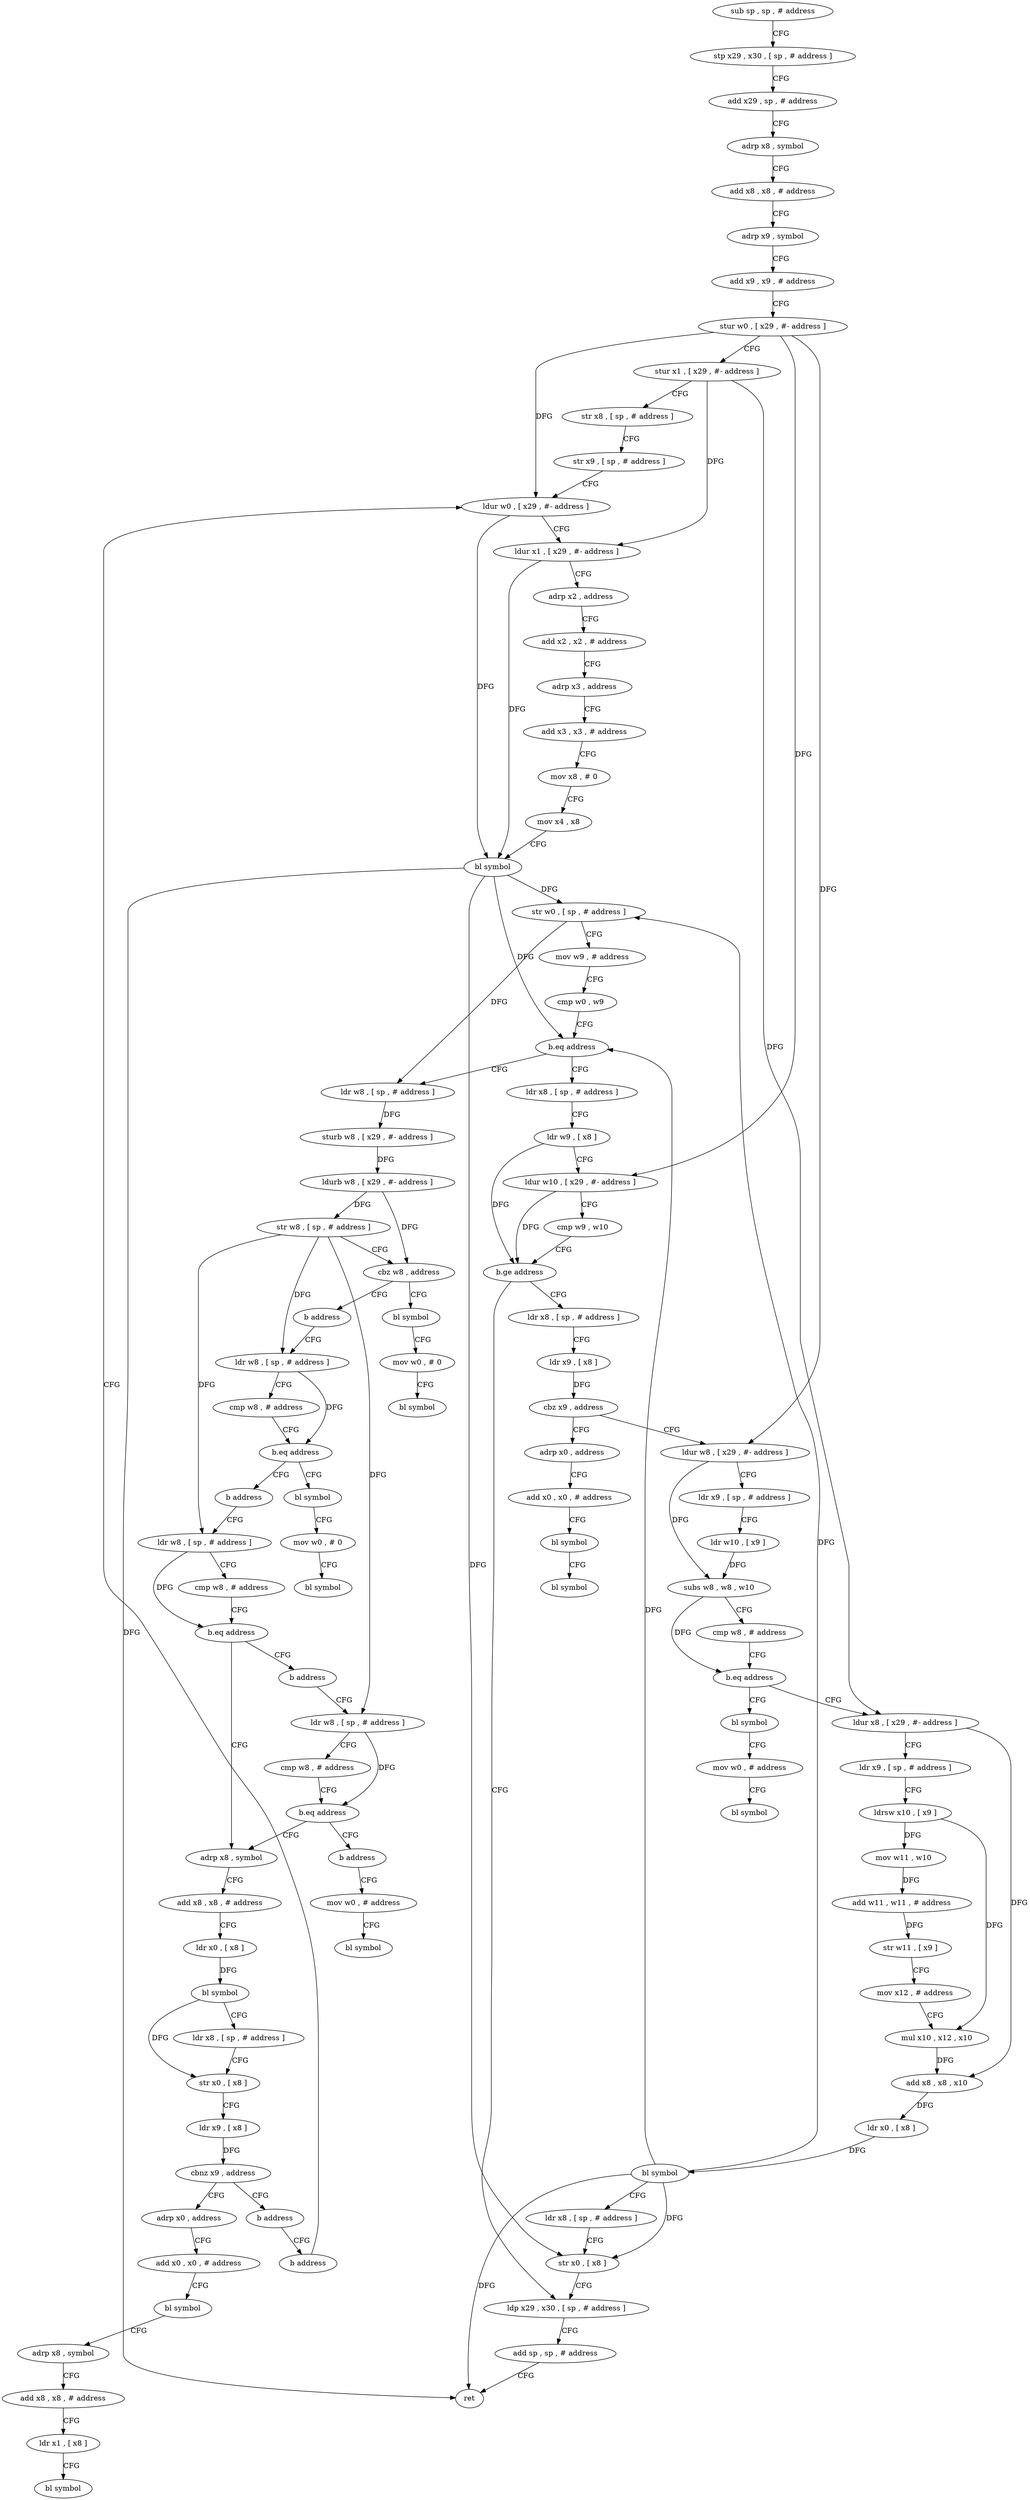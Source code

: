 digraph "func" {
"4217104" [label = "sub sp , sp , # address" ]
"4217108" [label = "stp x29 , x30 , [ sp , # address ]" ]
"4217112" [label = "add x29 , sp , # address" ]
"4217116" [label = "adrp x8 , symbol" ]
"4217120" [label = "add x8 , x8 , # address" ]
"4217124" [label = "adrp x9 , symbol" ]
"4217128" [label = "add x9 , x9 , # address" ]
"4217132" [label = "stur w0 , [ x29 , #- address ]" ]
"4217136" [label = "stur x1 , [ x29 , #- address ]" ]
"4217140" [label = "str x8 , [ sp , # address ]" ]
"4217144" [label = "str x9 , [ sp , # address ]" ]
"4217148" [label = "ldur w0 , [ x29 , #- address ]" ]
"4217372" [label = "ldr x8 , [ sp , # address ]" ]
"4217376" [label = "ldr w9 , [ x8 ]" ]
"4217380" [label = "ldur w10 , [ x29 , #- address ]" ]
"4217384" [label = "cmp w9 , w10" ]
"4217388" [label = "b.ge address" ]
"4217508" [label = "ldp x29 , x30 , [ sp , # address ]" ]
"4217392" [label = "ldr x8 , [ sp , # address ]" ]
"4217200" [label = "ldr w8 , [ sp , # address ]" ]
"4217204" [label = "sturb w8 , [ x29 , #- address ]" ]
"4217208" [label = "ldurb w8 , [ x29 , #- address ]" ]
"4217212" [label = "str w8 , [ sp , # address ]" ]
"4217216" [label = "cbz w8 , address" ]
"4217272" [label = "bl symbol" ]
"4217220" [label = "b address" ]
"4217512" [label = "add sp , sp , # address" ]
"4217516" [label = "ret" ]
"4217396" [label = "ldr x9 , [ x8 ]" ]
"4217400" [label = "cbz x9 , address" ]
"4217420" [label = "ldur w8 , [ x29 , #- address ]" ]
"4217404" [label = "adrp x0 , address" ]
"4217276" [label = "mov w0 , # 0" ]
"4217280" [label = "bl symbol" ]
"4217224" [label = "ldr w8 , [ sp , # address ]" ]
"4217424" [label = "ldr x9 , [ sp , # address ]" ]
"4217428" [label = "ldr w10 , [ x9 ]" ]
"4217432" [label = "subs w8 , w8 , w10" ]
"4217436" [label = "cmp w8 , # address" ]
"4217440" [label = "b.eq address" ]
"4217456" [label = "ldur x8 , [ x29 , #- address ]" ]
"4217444" [label = "bl symbol" ]
"4217408" [label = "add x0 , x0 , # address" ]
"4217412" [label = "bl symbol" ]
"4217416" [label = "bl symbol" ]
"4217228" [label = "cmp w8 , # address" ]
"4217232" [label = "b.eq address" ]
"4217284" [label = "bl symbol" ]
"4217236" [label = "b address" ]
"4217460" [label = "ldr x9 , [ sp , # address ]" ]
"4217464" [label = "ldrsw x10 , [ x9 ]" ]
"4217468" [label = "mov w11 , w10" ]
"4217472" [label = "add w11 , w11 , # address" ]
"4217476" [label = "str w11 , [ x9 ]" ]
"4217480" [label = "mov x12 , # address" ]
"4217484" [label = "mul x10 , x12 , x10" ]
"4217488" [label = "add x8 , x8 , x10" ]
"4217492" [label = "ldr x0 , [ x8 ]" ]
"4217496" [label = "bl symbol" ]
"4217500" [label = "ldr x8 , [ sp , # address ]" ]
"4217504" [label = "str x0 , [ x8 ]" ]
"4217448" [label = "mov w0 , # address" ]
"4217452" [label = "bl symbol" ]
"4217288" [label = "mov w0 , # 0" ]
"4217292" [label = "bl symbol" ]
"4217240" [label = "ldr w8 , [ sp , # address ]" ]
"4217244" [label = "cmp w8 , # address" ]
"4217248" [label = "b.eq address" ]
"4217296" [label = "adrp x8 , symbol" ]
"4217252" [label = "b address" ]
"4217300" [label = "add x8 , x8 , # address" ]
"4217304" [label = "ldr x0 , [ x8 ]" ]
"4217308" [label = "bl symbol" ]
"4217312" [label = "ldr x8 , [ sp , # address ]" ]
"4217316" [label = "str x0 , [ x8 ]" ]
"4217320" [label = "ldr x9 , [ x8 ]" ]
"4217324" [label = "cbnz x9 , address" ]
"4217356" [label = "b address" ]
"4217328" [label = "adrp x0 , address" ]
"4217256" [label = "ldr w8 , [ sp , # address ]" ]
"4217368" [label = "b address" ]
"4217332" [label = "add x0 , x0 , # address" ]
"4217336" [label = "bl symbol" ]
"4217340" [label = "adrp x8 , symbol" ]
"4217344" [label = "add x8 , x8 , # address" ]
"4217348" [label = "ldr x1 , [ x8 ]" ]
"4217352" [label = "bl symbol" ]
"4217260" [label = "cmp w8 , # address" ]
"4217264" [label = "b.eq address" ]
"4217268" [label = "b address" ]
"4217360" [label = "mov w0 , # address" ]
"4217152" [label = "ldur x1 , [ x29 , #- address ]" ]
"4217156" [label = "adrp x2 , address" ]
"4217160" [label = "add x2 , x2 , # address" ]
"4217164" [label = "adrp x3 , address" ]
"4217168" [label = "add x3 , x3 , # address" ]
"4217172" [label = "mov x8 , # 0" ]
"4217176" [label = "mov x4 , x8" ]
"4217180" [label = "bl symbol" ]
"4217184" [label = "str w0 , [ sp , # address ]" ]
"4217188" [label = "mov w9 , # address" ]
"4217192" [label = "cmp w0 , w9" ]
"4217196" [label = "b.eq address" ]
"4217364" [label = "bl symbol" ]
"4217104" -> "4217108" [ label = "CFG" ]
"4217108" -> "4217112" [ label = "CFG" ]
"4217112" -> "4217116" [ label = "CFG" ]
"4217116" -> "4217120" [ label = "CFG" ]
"4217120" -> "4217124" [ label = "CFG" ]
"4217124" -> "4217128" [ label = "CFG" ]
"4217128" -> "4217132" [ label = "CFG" ]
"4217132" -> "4217136" [ label = "CFG" ]
"4217132" -> "4217148" [ label = "DFG" ]
"4217132" -> "4217380" [ label = "DFG" ]
"4217132" -> "4217420" [ label = "DFG" ]
"4217136" -> "4217140" [ label = "CFG" ]
"4217136" -> "4217152" [ label = "DFG" ]
"4217136" -> "4217456" [ label = "DFG" ]
"4217140" -> "4217144" [ label = "CFG" ]
"4217144" -> "4217148" [ label = "CFG" ]
"4217148" -> "4217152" [ label = "CFG" ]
"4217148" -> "4217180" [ label = "DFG" ]
"4217372" -> "4217376" [ label = "CFG" ]
"4217376" -> "4217380" [ label = "CFG" ]
"4217376" -> "4217388" [ label = "DFG" ]
"4217380" -> "4217384" [ label = "CFG" ]
"4217380" -> "4217388" [ label = "DFG" ]
"4217384" -> "4217388" [ label = "CFG" ]
"4217388" -> "4217508" [ label = "CFG" ]
"4217388" -> "4217392" [ label = "CFG" ]
"4217508" -> "4217512" [ label = "CFG" ]
"4217392" -> "4217396" [ label = "CFG" ]
"4217200" -> "4217204" [ label = "DFG" ]
"4217204" -> "4217208" [ label = "DFG" ]
"4217208" -> "4217212" [ label = "DFG" ]
"4217208" -> "4217216" [ label = "DFG" ]
"4217212" -> "4217216" [ label = "CFG" ]
"4217212" -> "4217224" [ label = "DFG" ]
"4217212" -> "4217240" [ label = "DFG" ]
"4217212" -> "4217256" [ label = "DFG" ]
"4217216" -> "4217272" [ label = "CFG" ]
"4217216" -> "4217220" [ label = "CFG" ]
"4217272" -> "4217276" [ label = "CFG" ]
"4217220" -> "4217224" [ label = "CFG" ]
"4217512" -> "4217516" [ label = "CFG" ]
"4217396" -> "4217400" [ label = "DFG" ]
"4217400" -> "4217420" [ label = "CFG" ]
"4217400" -> "4217404" [ label = "CFG" ]
"4217420" -> "4217424" [ label = "CFG" ]
"4217420" -> "4217432" [ label = "DFG" ]
"4217404" -> "4217408" [ label = "CFG" ]
"4217276" -> "4217280" [ label = "CFG" ]
"4217224" -> "4217228" [ label = "CFG" ]
"4217224" -> "4217232" [ label = "DFG" ]
"4217424" -> "4217428" [ label = "CFG" ]
"4217428" -> "4217432" [ label = "DFG" ]
"4217432" -> "4217436" [ label = "CFG" ]
"4217432" -> "4217440" [ label = "DFG" ]
"4217436" -> "4217440" [ label = "CFG" ]
"4217440" -> "4217456" [ label = "CFG" ]
"4217440" -> "4217444" [ label = "CFG" ]
"4217456" -> "4217460" [ label = "CFG" ]
"4217456" -> "4217488" [ label = "DFG" ]
"4217444" -> "4217448" [ label = "CFG" ]
"4217408" -> "4217412" [ label = "CFG" ]
"4217412" -> "4217416" [ label = "CFG" ]
"4217228" -> "4217232" [ label = "CFG" ]
"4217232" -> "4217284" [ label = "CFG" ]
"4217232" -> "4217236" [ label = "CFG" ]
"4217284" -> "4217288" [ label = "CFG" ]
"4217236" -> "4217240" [ label = "CFG" ]
"4217460" -> "4217464" [ label = "CFG" ]
"4217464" -> "4217468" [ label = "DFG" ]
"4217464" -> "4217484" [ label = "DFG" ]
"4217468" -> "4217472" [ label = "DFG" ]
"4217472" -> "4217476" [ label = "DFG" ]
"4217476" -> "4217480" [ label = "CFG" ]
"4217480" -> "4217484" [ label = "CFG" ]
"4217484" -> "4217488" [ label = "DFG" ]
"4217488" -> "4217492" [ label = "DFG" ]
"4217492" -> "4217496" [ label = "DFG" ]
"4217496" -> "4217500" [ label = "CFG" ]
"4217496" -> "4217184" [ label = "DFG" ]
"4217496" -> "4217196" [ label = "DFG" ]
"4217496" -> "4217516" [ label = "DFG" ]
"4217496" -> "4217504" [ label = "DFG" ]
"4217500" -> "4217504" [ label = "CFG" ]
"4217504" -> "4217508" [ label = "CFG" ]
"4217448" -> "4217452" [ label = "CFG" ]
"4217288" -> "4217292" [ label = "CFG" ]
"4217240" -> "4217244" [ label = "CFG" ]
"4217240" -> "4217248" [ label = "DFG" ]
"4217244" -> "4217248" [ label = "CFG" ]
"4217248" -> "4217296" [ label = "CFG" ]
"4217248" -> "4217252" [ label = "CFG" ]
"4217296" -> "4217300" [ label = "CFG" ]
"4217252" -> "4217256" [ label = "CFG" ]
"4217300" -> "4217304" [ label = "CFG" ]
"4217304" -> "4217308" [ label = "DFG" ]
"4217308" -> "4217312" [ label = "CFG" ]
"4217308" -> "4217316" [ label = "DFG" ]
"4217312" -> "4217316" [ label = "CFG" ]
"4217316" -> "4217320" [ label = "CFG" ]
"4217320" -> "4217324" [ label = "DFG" ]
"4217324" -> "4217356" [ label = "CFG" ]
"4217324" -> "4217328" [ label = "CFG" ]
"4217356" -> "4217368" [ label = "CFG" ]
"4217328" -> "4217332" [ label = "CFG" ]
"4217256" -> "4217260" [ label = "CFG" ]
"4217256" -> "4217264" [ label = "DFG" ]
"4217368" -> "4217148" [ label = "CFG" ]
"4217332" -> "4217336" [ label = "CFG" ]
"4217336" -> "4217340" [ label = "CFG" ]
"4217340" -> "4217344" [ label = "CFG" ]
"4217344" -> "4217348" [ label = "CFG" ]
"4217348" -> "4217352" [ label = "CFG" ]
"4217260" -> "4217264" [ label = "CFG" ]
"4217264" -> "4217296" [ label = "CFG" ]
"4217264" -> "4217268" [ label = "CFG" ]
"4217268" -> "4217360" [ label = "CFG" ]
"4217360" -> "4217364" [ label = "CFG" ]
"4217152" -> "4217156" [ label = "CFG" ]
"4217152" -> "4217180" [ label = "DFG" ]
"4217156" -> "4217160" [ label = "CFG" ]
"4217160" -> "4217164" [ label = "CFG" ]
"4217164" -> "4217168" [ label = "CFG" ]
"4217168" -> "4217172" [ label = "CFG" ]
"4217172" -> "4217176" [ label = "CFG" ]
"4217176" -> "4217180" [ label = "CFG" ]
"4217180" -> "4217184" [ label = "DFG" ]
"4217180" -> "4217196" [ label = "DFG" ]
"4217180" -> "4217516" [ label = "DFG" ]
"4217180" -> "4217504" [ label = "DFG" ]
"4217184" -> "4217188" [ label = "CFG" ]
"4217184" -> "4217200" [ label = "DFG" ]
"4217188" -> "4217192" [ label = "CFG" ]
"4217192" -> "4217196" [ label = "CFG" ]
"4217196" -> "4217372" [ label = "CFG" ]
"4217196" -> "4217200" [ label = "CFG" ]
}
